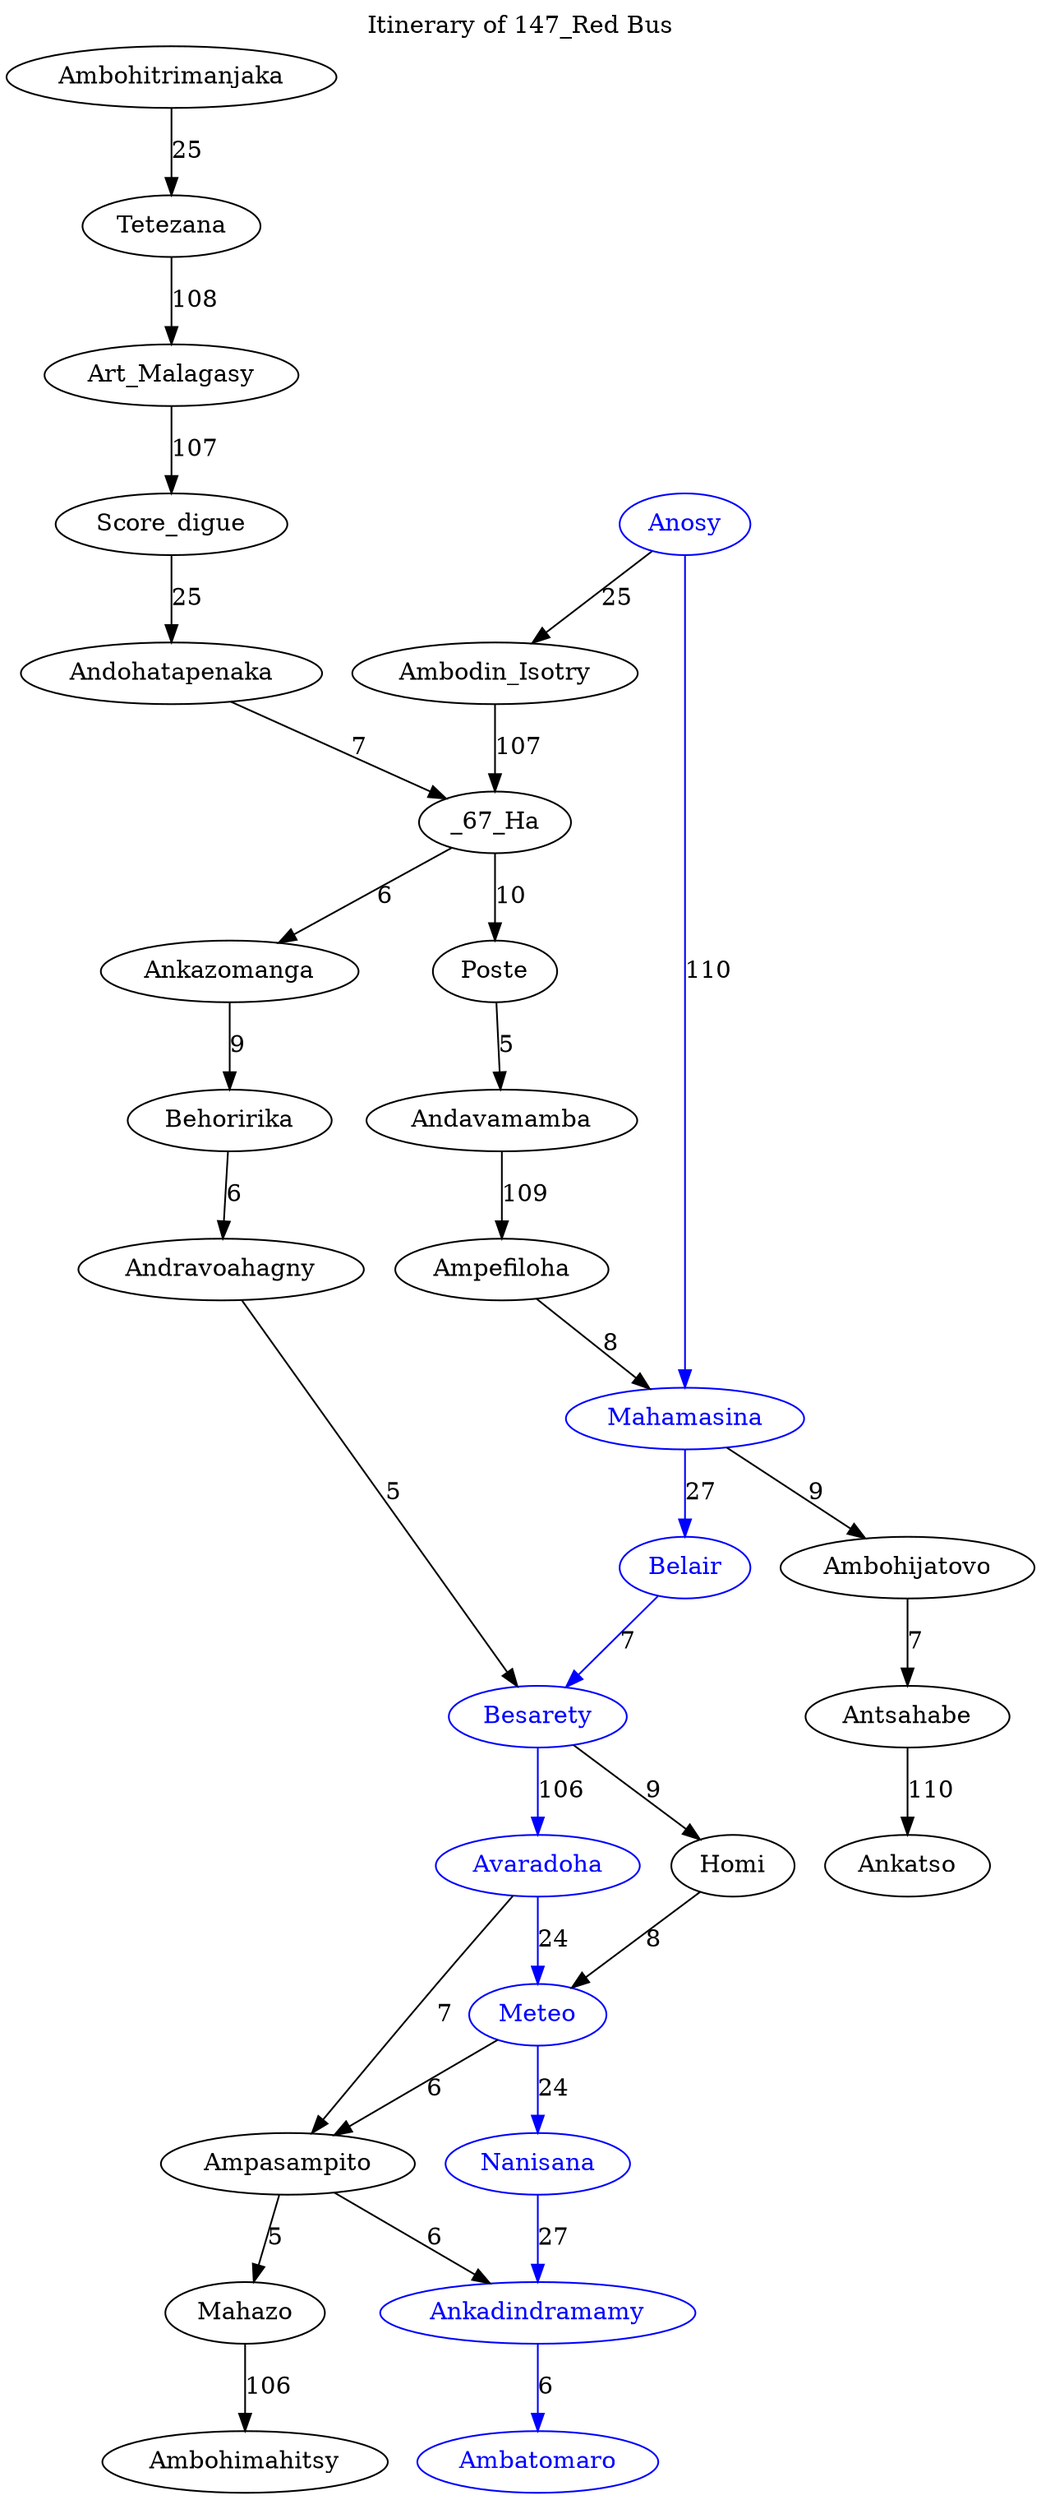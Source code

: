 digraph G {
	labelloc="t"	label="Itinerary of 147_Red Bus"	Ambodin_Isotry -> _67_Ha [weight=107, label="107"];
	Art_Malagasy -> Score_digue [weight=107, label="107"];
	Antsahabe -> Ankatso [weight=110, label="110"];
	Andavamamba -> Ampefiloha [weight=109, label="109"];
	Ampefiloha -> Mahamasina [weight=8, label="8"];
	_67_Ha -> Poste [weight=10, label="10"];
	Meteo -> Ampasampito [weight=6, label="6"];
	Andohatapenaka -> _67_Ha [weight=7, label="7"];
	Meteo -> Nanisana [color="blue", weight=24, label="24"];
	Mahamasina -> Belair [color="blue", weight=27, label="27"];
	Ankazomanga -> Behoririka [weight=9, label="9"];
	Andravoahagny -> Besarety [weight=5, label="5"];
	Besarety -> Avaradoha [color="blue", weight=106, label="106"];
	Ambohitrimanjaka -> Tetezana [weight=25, label="25"];
	Homi -> Meteo [weight=8, label="8"];
	Ampasampito -> Mahazo [weight=5, label="5"];
	Besarety -> Homi [weight=9, label="9"];
	Tetezana -> Art_Malagasy [weight=108, label="108"];
	Ampasampito -> Ankadindramamy [weight=6, label="6"];
	Poste -> Andavamamba [weight=5, label="5"];
	_67_Ha -> Ankazomanga [weight=6, label="6"];
	Behoririka -> Andravoahagny [weight=6, label="6"];
	Score_digue -> Andohatapenaka [weight=25, label="25"];
	Mahamasina -> Ambohijatovo [weight=9, label="9"];
	Anosy -> Mahamasina [color="blue", weight=110, label="110"];
	Ankadindramamy -> Ambatomaro [color="blue", weight=6, label="6"];
	Mahazo -> Ambohimahitsy [weight=106, label="106"];
	Anosy -> Ambodin_Isotry [weight=25, label="25"];
	Belair -> Besarety [color="blue", weight=7, label="7"];
	Avaradoha -> Meteo [color="blue", weight=24, label="24"];
	Ambohijatovo -> Antsahabe [weight=7, label="7"];
	Avaradoha -> Ampasampito [weight=7, label="7"];
	Nanisana -> Ankadindramamy [color="blue", weight=27, label="27"];
	Andohatapenaka;
	Ambohitrimanjaka;
	_67_Ha;
	Art_Malagasy;
	Tetezana;
	Score_digue;
	Poste;
	Ampefiloha;
	_67_Ha;
	Mahamasina [color="blue", fontcolor="blue"];
	Andavamamba;
	Ankatso;
	Ambohijatovo;
	Antsahabe;
	Besarety [color="blue", fontcolor="blue"];
	Meteo [color="blue", fontcolor="blue"];
	Nanisana [color="blue", fontcolor="blue"];
	Mahamasina [color="blue", fontcolor="blue"];
	Ambatomaro [color="blue", fontcolor="blue"];
	Avaradoha [color="blue", fontcolor="blue"];
	Anosy [color="blue", fontcolor="blue"];
	Belair [color="blue", fontcolor="blue"];
	Ankadindramamy [color="blue", fontcolor="blue"];
	Besarety [color="blue", fontcolor="blue"];
	Meteo [color="blue", fontcolor="blue"];
	Andravoahagny;
	Behoririka;
	_67_Ha;
	Ambodin_Isotry;
	Ambatomaro [color="blue", fontcolor="blue"];
	Anosy [color="blue", fontcolor="blue"];
	Ankazomanga;
	Homi;
	Ampasampito;
	Ankadindramamy [color="blue", fontcolor="blue"];
	Besarety [color="blue", fontcolor="blue"];
	Avaradoha [color="blue", fontcolor="blue"];
	Ambohimahitsy;
	Mahazo;
	Ampasampito;
}
